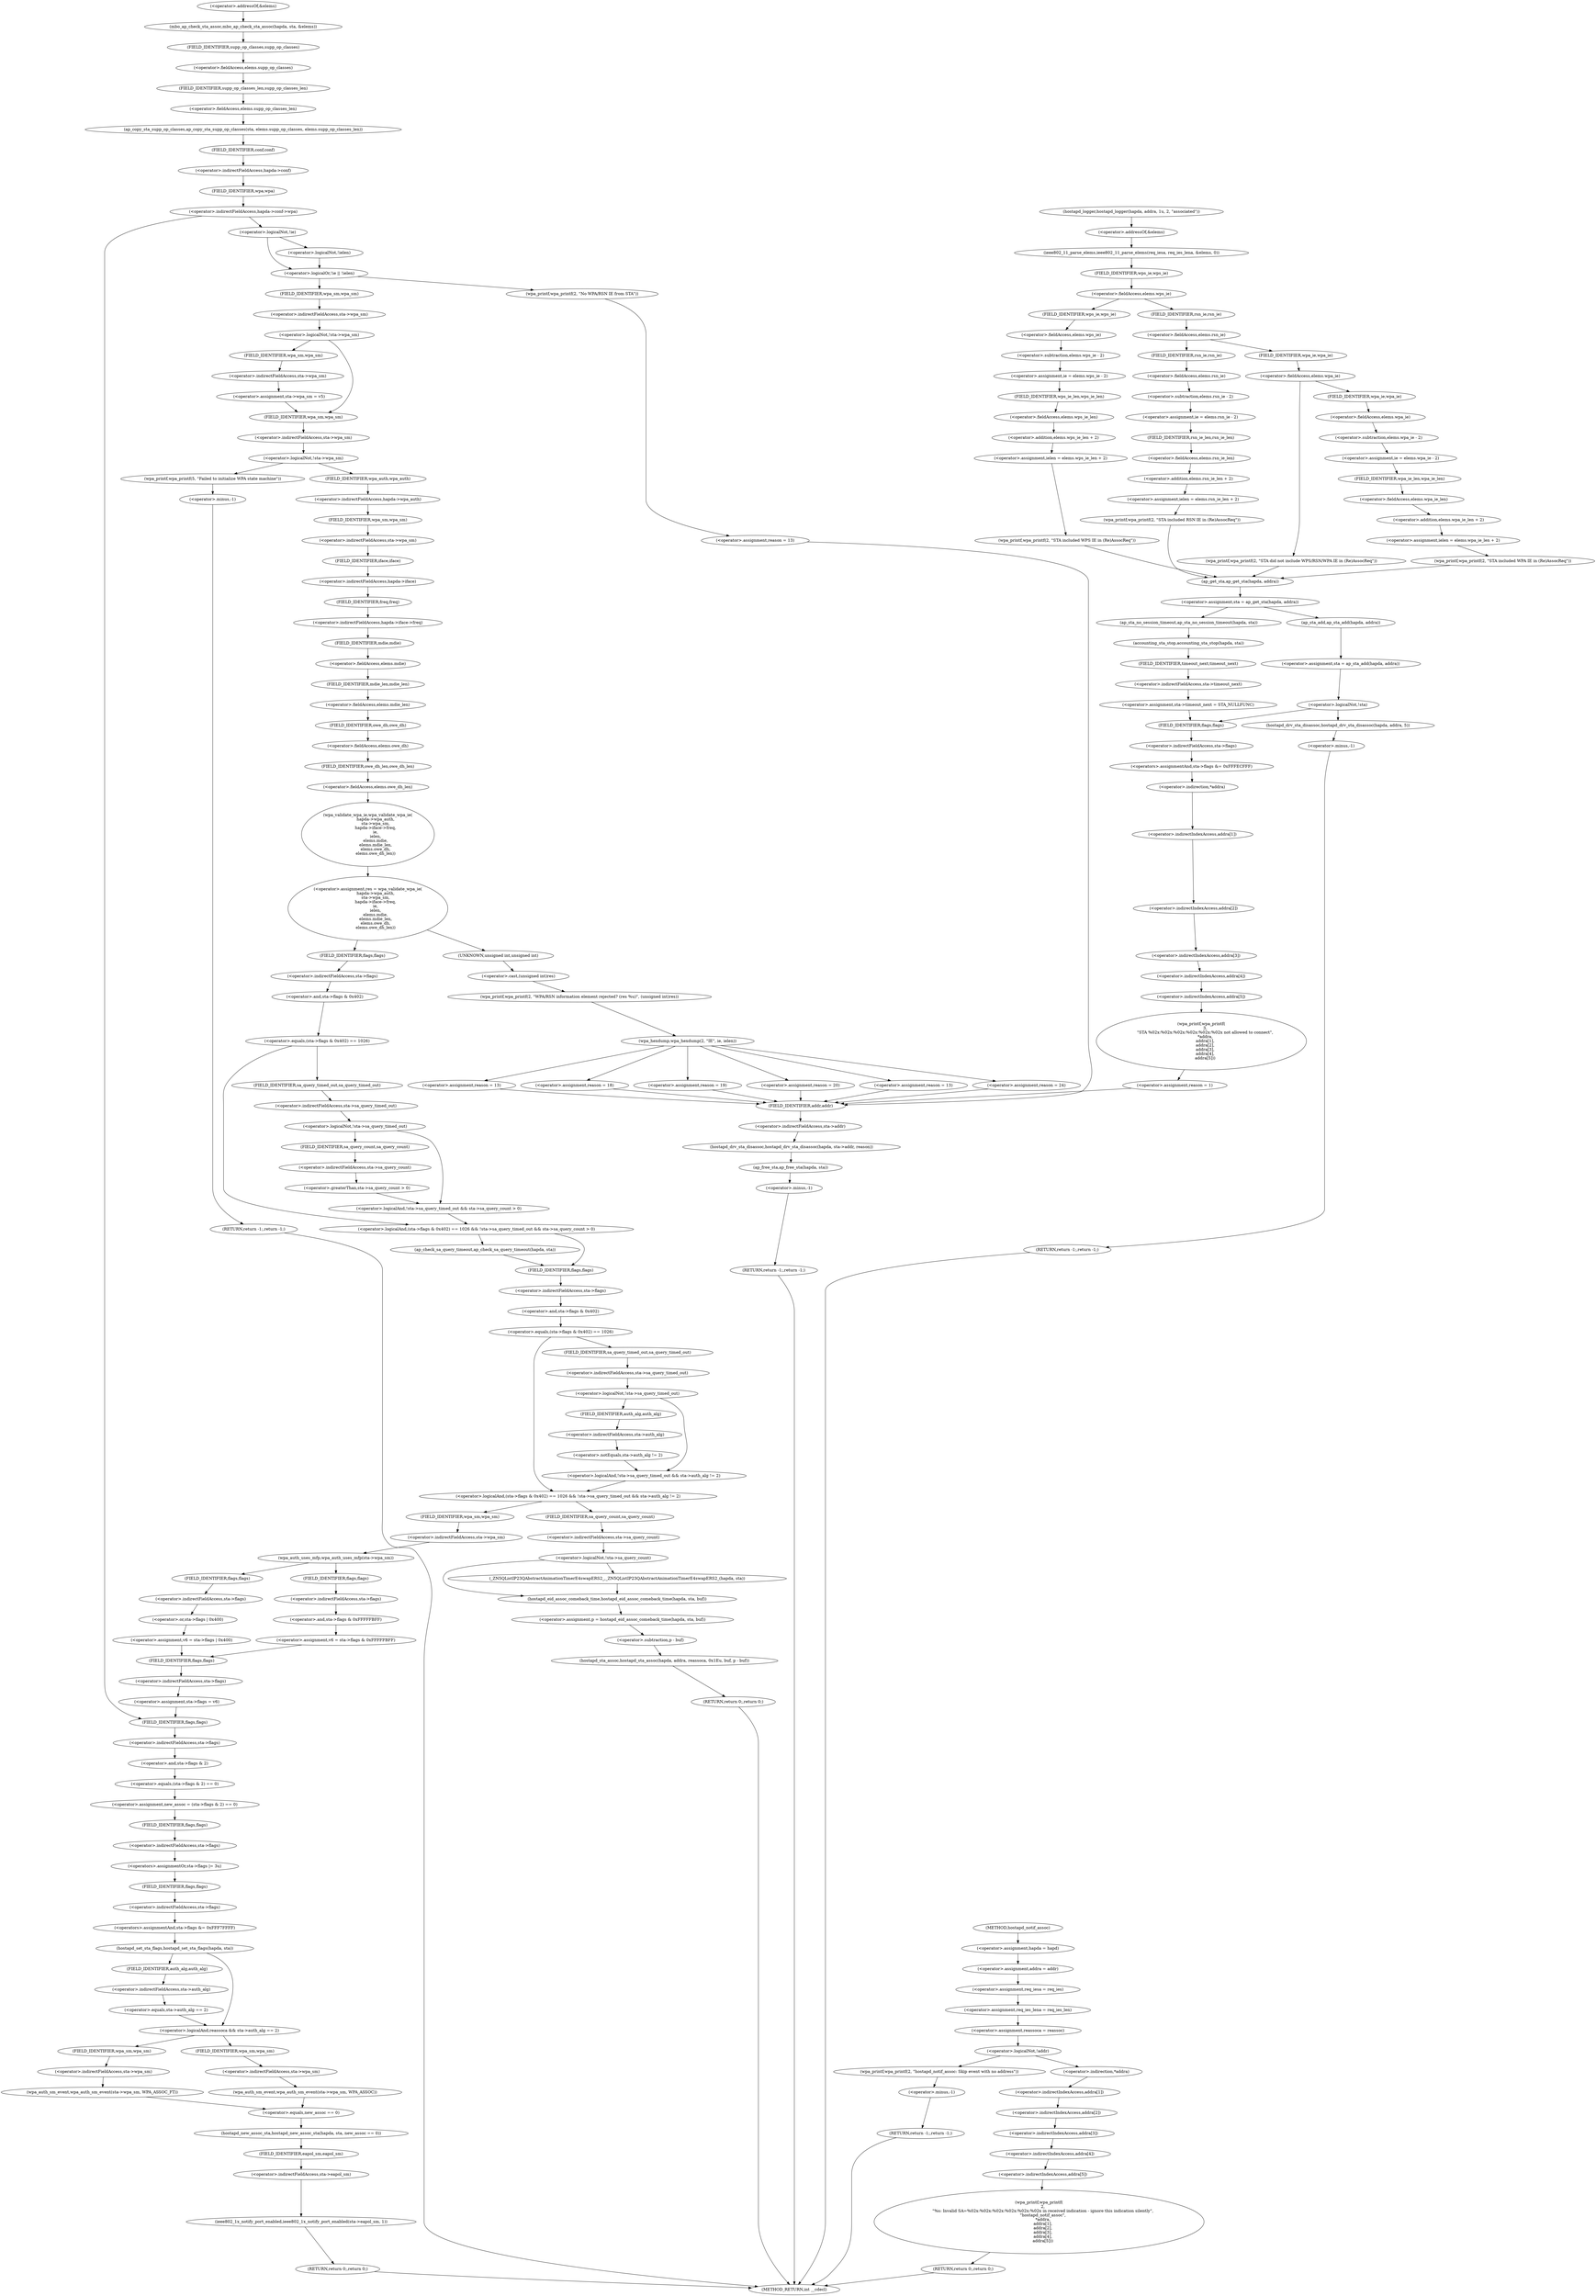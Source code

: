 digraph hostapd_notif_assoc {  
"1000140" [label = "(<operator>.assignment,hapda = hapd)" ]
"1000143" [label = "(<operator>.assignment,addra = addr)" ]
"1000146" [label = "(<operator>.assignment,req_iesa = req_ies)" ]
"1000149" [label = "(<operator>.assignment,req_ies_lena = req_ies_len)" ]
"1000152" [label = "(<operator>.assignment,reassoca = reassoc)" ]
"1000156" [label = "(<operator>.logicalNot,!addr)" ]
"1000159" [label = "(wpa_printf,wpa_printf(2, \"hostapd_notif_assoc: Skip event with no address\"))" ]
"1000162" [label = "(RETURN,return -1;,return -1;)" ]
"1000163" [label = "(<operator>.minus,-1)" ]
"1000166" [label = "(wpa_printf,wpa_printf(\n      2,\n      \"%s: Invalid SA=%02x:%02x:%02x:%02x:%02x:%02x in received indication - ignore this indication silently\",\n      \"hostapd_notif_assoc\",\n      *addra,\n      addra[1],\n      addra[2],\n      addra[3],\n      addra[4],\n      addra[5]))" ]
"1000170" [label = "(<operator>.indirection,*addra)" ]
"1000172" [label = "(<operator>.indirectIndexAccess,addra[1])" ]
"1000175" [label = "(<operator>.indirectIndexAccess,addra[2])" ]
"1000178" [label = "(<operator>.indirectIndexAccess,addra[3])" ]
"1000181" [label = "(<operator>.indirectIndexAccess,addra[4])" ]
"1000184" [label = "(<operator>.indirectIndexAccess,addra[5])" ]
"1000187" [label = "(RETURN,return 0;,return 0;)" ]
"1000189" [label = "(hostapd_logger,hostapd_logger(hapda, addra, 1u, 2, \"associated\"))" ]
"1000195" [label = "(ieee802_11_parse_elems,ieee802_11_parse_elems(req_iesa, req_ies_lena, &elems, 0))" ]
"1000198" [label = "(<operator>.addressOf,&elems)" ]
"1000202" [label = "(<operator>.fieldAccess,elems.wps_ie)" ]
"1000204" [label = "(FIELD_IDENTIFIER,wps_ie,wps_ie)" ]
"1000206" [label = "(<operator>.assignment,ie = elems.wps_ie - 2)" ]
"1000208" [label = "(<operator>.subtraction,elems.wps_ie - 2)" ]
"1000209" [label = "(<operator>.fieldAccess,elems.wps_ie)" ]
"1000211" [label = "(FIELD_IDENTIFIER,wps_ie,wps_ie)" ]
"1000213" [label = "(<operator>.assignment,ielen = elems.wps_ie_len + 2)" ]
"1000215" [label = "(<operator>.addition,elems.wps_ie_len + 2)" ]
"1000216" [label = "(<operator>.fieldAccess,elems.wps_ie_len)" ]
"1000218" [label = "(FIELD_IDENTIFIER,wps_ie_len,wps_ie_len)" ]
"1000220" [label = "(wpa_printf,wpa_printf(2, \"STA included WPS IE in (Re)AssocReq\"))" ]
"1000225" [label = "(<operator>.fieldAccess,elems.rsn_ie)" ]
"1000227" [label = "(FIELD_IDENTIFIER,rsn_ie,rsn_ie)" ]
"1000229" [label = "(<operator>.assignment,ie = elems.rsn_ie - 2)" ]
"1000231" [label = "(<operator>.subtraction,elems.rsn_ie - 2)" ]
"1000232" [label = "(<operator>.fieldAccess,elems.rsn_ie)" ]
"1000234" [label = "(FIELD_IDENTIFIER,rsn_ie,rsn_ie)" ]
"1000236" [label = "(<operator>.assignment,ielen = elems.rsn_ie_len + 2)" ]
"1000238" [label = "(<operator>.addition,elems.rsn_ie_len + 2)" ]
"1000239" [label = "(<operator>.fieldAccess,elems.rsn_ie_len)" ]
"1000241" [label = "(FIELD_IDENTIFIER,rsn_ie_len,rsn_ie_len)" ]
"1000243" [label = "(wpa_printf,wpa_printf(2, \"STA included RSN IE in (Re)AssocReq\"))" ]
"1000248" [label = "(<operator>.fieldAccess,elems.wpa_ie)" ]
"1000250" [label = "(FIELD_IDENTIFIER,wpa_ie,wpa_ie)" ]
"1000252" [label = "(<operator>.assignment,ie = elems.wpa_ie - 2)" ]
"1000254" [label = "(<operator>.subtraction,elems.wpa_ie - 2)" ]
"1000255" [label = "(<operator>.fieldAccess,elems.wpa_ie)" ]
"1000257" [label = "(FIELD_IDENTIFIER,wpa_ie,wpa_ie)" ]
"1000259" [label = "(<operator>.assignment,ielen = elems.wpa_ie_len + 2)" ]
"1000261" [label = "(<operator>.addition,elems.wpa_ie_len + 2)" ]
"1000262" [label = "(<operator>.fieldAccess,elems.wpa_ie_len)" ]
"1000264" [label = "(FIELD_IDENTIFIER,wpa_ie_len,wpa_ie_len)" ]
"1000266" [label = "(wpa_printf,wpa_printf(2, \"STA included WPA IE in (Re)AssocReq\"))" ]
"1000273" [label = "(wpa_printf,wpa_printf(2, \"STA did not include WPS/RSN/WPA IE in (Re)AssocReq\"))" ]
"1000276" [label = "(<operator>.assignment,sta = ap_get_sta(hapda, addra))" ]
"1000278" [label = "(ap_get_sta,ap_get_sta(hapda, addra))" ]
"1000284" [label = "(ap_sta_no_session_timeout,ap_sta_no_session_timeout(hapda, sta))" ]
"1000287" [label = "(accounting_sta_stop,accounting_sta_stop(hapda, sta))" ]
"1000290" [label = "(<operator>.assignment,sta->timeout_next = STA_NULLFUNC)" ]
"1000291" [label = "(<operator>.indirectFieldAccess,sta->timeout_next)" ]
"1000293" [label = "(FIELD_IDENTIFIER,timeout_next,timeout_next)" ]
"1000297" [label = "(<operator>.assignment,sta = ap_sta_add(hapda, addra))" ]
"1000299" [label = "(ap_sta_add,ap_sta_add(hapda, addra))" ]
"1000303" [label = "(<operator>.logicalNot,!sta)" ]
"1000306" [label = "(hostapd_drv_sta_disassoc,hostapd_drv_sta_disassoc(hapda, addra, 5))" ]
"1000310" [label = "(RETURN,return -1;,return -1;)" ]
"1000311" [label = "(<operator>.minus,-1)" ]
"1000313" [label = "(<operators>.assignmentAnd,sta->flags &= 0xFFFECFFF)" ]
"1000314" [label = "(<operator>.indirectFieldAccess,sta->flags)" ]
"1000316" [label = "(FIELD_IDENTIFIER,flags,flags)" ]
"1000319" [label = "(wpa_printf,wpa_printf(\n      3,\n      \"STA %02x:%02x:%02x:%02x:%02x:%02x not allowed to connect\",\n      *addra,\n      addra[1],\n      addra[2],\n      addra[3],\n      addra[4],\n      addra[5]))" ]
"1000322" [label = "(<operator>.indirection,*addra)" ]
"1000324" [label = "(<operator>.indirectIndexAccess,addra[1])" ]
"1000327" [label = "(<operator>.indirectIndexAccess,addra[2])" ]
"1000330" [label = "(<operator>.indirectIndexAccess,addra[3])" ]
"1000333" [label = "(<operator>.indirectIndexAccess,addra[4])" ]
"1000336" [label = "(<operator>.indirectIndexAccess,addra[5])" ]
"1000339" [label = "(<operator>.assignment,reason = 1)" ]
"1000343" [label = "(hostapd_drv_sta_disassoc,hostapd_drv_sta_disassoc(hapda, sta->addr, reason))" ]
"1000345" [label = "(<operator>.indirectFieldAccess,sta->addr)" ]
"1000347" [label = "(FIELD_IDENTIFIER,addr,addr)" ]
"1000349" [label = "(ap_free_sta,ap_free_sta(hapda, sta))" ]
"1000352" [label = "(RETURN,return -1;,return -1;)" ]
"1000353" [label = "(<operator>.minus,-1)" ]
"1000355" [label = "(mbo_ap_check_sta_assoc,mbo_ap_check_sta_assoc(hapda, sta, &elems))" ]
"1000358" [label = "(<operator>.addressOf,&elems)" ]
"1000360" [label = "(ap_copy_sta_supp_op_classes,ap_copy_sta_supp_op_classes(sta, elems.supp_op_classes, elems.supp_op_classes_len))" ]
"1000362" [label = "(<operator>.fieldAccess,elems.supp_op_classes)" ]
"1000364" [label = "(FIELD_IDENTIFIER,supp_op_classes,supp_op_classes)" ]
"1000365" [label = "(<operator>.fieldAccess,elems.supp_op_classes_len)" ]
"1000367" [label = "(FIELD_IDENTIFIER,supp_op_classes_len,supp_op_classes_len)" ]
"1000369" [label = "(<operator>.indirectFieldAccess,hapda->conf->wpa)" ]
"1000370" [label = "(<operator>.indirectFieldAccess,hapda->conf)" ]
"1000372" [label = "(FIELD_IDENTIFIER,conf,conf)" ]
"1000373" [label = "(FIELD_IDENTIFIER,wpa,wpa)" ]
"1000376" [label = "(<operator>.logicalOr,!ie || !ielen)" ]
"1000377" [label = "(<operator>.logicalNot,!ie)" ]
"1000379" [label = "(<operator>.logicalNot,!ielen)" ]
"1000382" [label = "(wpa_printf,wpa_printf(2, \"No WPA/RSN IE from STA\"))" ]
"1000385" [label = "(<operator>.assignment,reason = 13)" ]
"1000390" [label = "(<operator>.logicalNot,!sta->wpa_sm)" ]
"1000391" [label = "(<operator>.indirectFieldAccess,sta->wpa_sm)" ]
"1000393" [label = "(FIELD_IDENTIFIER,wpa_sm,wpa_sm)" ]
"1000395" [label = "(<operator>.assignment,sta->wpa_sm = v5)" ]
"1000396" [label = "(<operator>.indirectFieldAccess,sta->wpa_sm)" ]
"1000398" [label = "(FIELD_IDENTIFIER,wpa_sm,wpa_sm)" ]
"1000401" [label = "(<operator>.logicalNot,!sta->wpa_sm)" ]
"1000402" [label = "(<operator>.indirectFieldAccess,sta->wpa_sm)" ]
"1000404" [label = "(FIELD_IDENTIFIER,wpa_sm,wpa_sm)" ]
"1000406" [label = "(wpa_printf,wpa_printf(5, \"Failed to initialize WPA state machine\"))" ]
"1000409" [label = "(RETURN,return -1;,return -1;)" ]
"1000410" [label = "(<operator>.minus,-1)" ]
"1000412" [label = "(<operator>.assignment,res = wpa_validate_wpa_ie(\n            hapda->wpa_auth,\n            sta->wpa_sm,\n            hapda->iface->freq,\n            ie,\n            ielen,\n            elems.mdie,\n            elems.mdie_len,\n            elems.owe_dh,\n            elems.owe_dh_len))" ]
"1000414" [label = "(wpa_validate_wpa_ie,wpa_validate_wpa_ie(\n            hapda->wpa_auth,\n            sta->wpa_sm,\n            hapda->iface->freq,\n            ie,\n            ielen,\n            elems.mdie,\n            elems.mdie_len,\n            elems.owe_dh,\n            elems.owe_dh_len))" ]
"1000415" [label = "(<operator>.indirectFieldAccess,hapda->wpa_auth)" ]
"1000417" [label = "(FIELD_IDENTIFIER,wpa_auth,wpa_auth)" ]
"1000418" [label = "(<operator>.indirectFieldAccess,sta->wpa_sm)" ]
"1000420" [label = "(FIELD_IDENTIFIER,wpa_sm,wpa_sm)" ]
"1000421" [label = "(<operator>.indirectFieldAccess,hapda->iface->freq)" ]
"1000422" [label = "(<operator>.indirectFieldAccess,hapda->iface)" ]
"1000424" [label = "(FIELD_IDENTIFIER,iface,iface)" ]
"1000425" [label = "(FIELD_IDENTIFIER,freq,freq)" ]
"1000428" [label = "(<operator>.fieldAccess,elems.mdie)" ]
"1000430" [label = "(FIELD_IDENTIFIER,mdie,mdie)" ]
"1000431" [label = "(<operator>.fieldAccess,elems.mdie_len)" ]
"1000433" [label = "(FIELD_IDENTIFIER,mdie_len,mdie_len)" ]
"1000434" [label = "(<operator>.fieldAccess,elems.owe_dh)" ]
"1000436" [label = "(FIELD_IDENTIFIER,owe_dh,owe_dh)" ]
"1000437" [label = "(<operator>.fieldAccess,elems.owe_dh_len)" ]
"1000439" [label = "(FIELD_IDENTIFIER,owe_dh_len,owe_dh_len)" ]
"1000443" [label = "(wpa_printf,wpa_printf(2, \"WPA/RSN information element rejected? (res %u)\", (unsigned int)res))" ]
"1000446" [label = "(<operator>.cast,(unsigned int)res)" ]
"1000447" [label = "(UNKNOWN,unsigned int,unsigned int)" ]
"1000449" [label = "(wpa_hexdump,wpa_hexdump(2, \"IE\", ie, ielen))" ]
"1000458" [label = "(<operator>.assignment,reason = 18)" ]
"1000463" [label = "(<operator>.assignment,reason = 19)" ]
"1000468" [label = "(<operator>.assignment,reason = 20)" ]
"1000473" [label = "(<operator>.assignment,reason = 13)" ]
"1000478" [label = "(<operator>.assignment,reason = 24)" ]
"1000483" [label = "(<operator>.assignment,reason = 13)" ]
"1000489" [label = "(<operator>.logicalAnd,(sta->flags & 0x402) == 1026 && !sta->sa_query_timed_out && sta->sa_query_count > 0)" ]
"1000490" [label = "(<operator>.equals,(sta->flags & 0x402) == 1026)" ]
"1000491" [label = "(<operator>.and,sta->flags & 0x402)" ]
"1000492" [label = "(<operator>.indirectFieldAccess,sta->flags)" ]
"1000494" [label = "(FIELD_IDENTIFIER,flags,flags)" ]
"1000497" [label = "(<operator>.logicalAnd,!sta->sa_query_timed_out && sta->sa_query_count > 0)" ]
"1000498" [label = "(<operator>.logicalNot,!sta->sa_query_timed_out)" ]
"1000499" [label = "(<operator>.indirectFieldAccess,sta->sa_query_timed_out)" ]
"1000501" [label = "(FIELD_IDENTIFIER,sa_query_timed_out,sa_query_timed_out)" ]
"1000502" [label = "(<operator>.greaterThan,sta->sa_query_count > 0)" ]
"1000503" [label = "(<operator>.indirectFieldAccess,sta->sa_query_count)" ]
"1000505" [label = "(FIELD_IDENTIFIER,sa_query_count,sa_query_count)" ]
"1000507" [label = "(ap_check_sa_query_timeout,ap_check_sa_query_timeout(hapda, sta))" ]
"1000511" [label = "(<operator>.logicalAnd,(sta->flags & 0x402) == 1026 && !sta->sa_query_timed_out && sta->auth_alg != 2)" ]
"1000512" [label = "(<operator>.equals,(sta->flags & 0x402) == 1026)" ]
"1000513" [label = "(<operator>.and,sta->flags & 0x402)" ]
"1000514" [label = "(<operator>.indirectFieldAccess,sta->flags)" ]
"1000516" [label = "(FIELD_IDENTIFIER,flags,flags)" ]
"1000519" [label = "(<operator>.logicalAnd,!sta->sa_query_timed_out && sta->auth_alg != 2)" ]
"1000520" [label = "(<operator>.logicalNot,!sta->sa_query_timed_out)" ]
"1000521" [label = "(<operator>.indirectFieldAccess,sta->sa_query_timed_out)" ]
"1000523" [label = "(FIELD_IDENTIFIER,sa_query_timed_out,sa_query_timed_out)" ]
"1000524" [label = "(<operator>.notEquals,sta->auth_alg != 2)" ]
"1000525" [label = "(<operator>.indirectFieldAccess,sta->auth_alg)" ]
"1000527" [label = "(FIELD_IDENTIFIER,auth_alg,auth_alg)" ]
"1000531" [label = "(<operator>.logicalNot,!sta->sa_query_count)" ]
"1000532" [label = "(<operator>.indirectFieldAccess,sta->sa_query_count)" ]
"1000534" [label = "(FIELD_IDENTIFIER,sa_query_count,sa_query_count)" ]
"1000535" [label = "(_ZN5QListIP23QAbstractAnimationTimerE4swapERS2_,_ZN5QListIP23QAbstractAnimationTimerE4swapERS2_(hapda, sta))" ]
"1000538" [label = "(<operator>.assignment,p = hostapd_eid_assoc_comeback_time(hapda, sta, buf))" ]
"1000540" [label = "(hostapd_eid_assoc_comeback_time,hostapd_eid_assoc_comeback_time(hapda, sta, buf))" ]
"1000544" [label = "(hostapd_sta_assoc,hostapd_sta_assoc(hapda, addra, reassoca, 0x1Eu, buf, p - buf))" ]
"1000550" [label = "(<operator>.subtraction,p - buf)" ]
"1000553" [label = "(RETURN,return 0;,return 0;)" ]
"1000556" [label = "(wpa_auth_uses_mfp,wpa_auth_uses_mfp(sta->wpa_sm))" ]
"1000557" [label = "(<operator>.indirectFieldAccess,sta->wpa_sm)" ]
"1000559" [label = "(FIELD_IDENTIFIER,wpa_sm,wpa_sm)" ]
"1000560" [label = "(<operator>.assignment,v6 = sta->flags | 0x400)" ]
"1000562" [label = "(<operator>.or,sta->flags | 0x400)" ]
"1000563" [label = "(<operator>.indirectFieldAccess,sta->flags)" ]
"1000565" [label = "(FIELD_IDENTIFIER,flags,flags)" ]
"1000568" [label = "(<operator>.assignment,v6 = sta->flags & 0xFFFFFBFF)" ]
"1000570" [label = "(<operator>.and,sta->flags & 0xFFFFFBFF)" ]
"1000571" [label = "(<operator>.indirectFieldAccess,sta->flags)" ]
"1000573" [label = "(FIELD_IDENTIFIER,flags,flags)" ]
"1000575" [label = "(<operator>.assignment,sta->flags = v6)" ]
"1000576" [label = "(<operator>.indirectFieldAccess,sta->flags)" ]
"1000578" [label = "(FIELD_IDENTIFIER,flags,flags)" ]
"1000580" [label = "(<operator>.assignment,new_assoc = (sta->flags & 2) == 0)" ]
"1000582" [label = "(<operator>.equals,(sta->flags & 2) == 0)" ]
"1000583" [label = "(<operator>.and,sta->flags & 2)" ]
"1000584" [label = "(<operator>.indirectFieldAccess,sta->flags)" ]
"1000586" [label = "(FIELD_IDENTIFIER,flags,flags)" ]
"1000589" [label = "(<operators>.assignmentOr,sta->flags |= 3u)" ]
"1000590" [label = "(<operator>.indirectFieldAccess,sta->flags)" ]
"1000592" [label = "(FIELD_IDENTIFIER,flags,flags)" ]
"1000594" [label = "(<operators>.assignmentAnd,sta->flags &= 0xFFF7FFFF)" ]
"1000595" [label = "(<operator>.indirectFieldAccess,sta->flags)" ]
"1000597" [label = "(FIELD_IDENTIFIER,flags,flags)" ]
"1000599" [label = "(hostapd_set_sta_flags,hostapd_set_sta_flags(hapda, sta))" ]
"1000603" [label = "(<operator>.logicalAnd,reassoca && sta->auth_alg == 2)" ]
"1000605" [label = "(<operator>.equals,sta->auth_alg == 2)" ]
"1000606" [label = "(<operator>.indirectFieldAccess,sta->auth_alg)" ]
"1000608" [label = "(FIELD_IDENTIFIER,auth_alg,auth_alg)" ]
"1000610" [label = "(wpa_auth_sm_event,wpa_auth_sm_event(sta->wpa_sm, WPA_ASSOC_FT))" ]
"1000611" [label = "(<operator>.indirectFieldAccess,sta->wpa_sm)" ]
"1000613" [label = "(FIELD_IDENTIFIER,wpa_sm,wpa_sm)" ]
"1000616" [label = "(wpa_auth_sm_event,wpa_auth_sm_event(sta->wpa_sm, WPA_ASSOC))" ]
"1000617" [label = "(<operator>.indirectFieldAccess,sta->wpa_sm)" ]
"1000619" [label = "(FIELD_IDENTIFIER,wpa_sm,wpa_sm)" ]
"1000621" [label = "(hostapd_new_assoc_sta,hostapd_new_assoc_sta(hapda, sta, new_assoc == 0))" ]
"1000624" [label = "(<operator>.equals,new_assoc == 0)" ]
"1000627" [label = "(ieee802_1x_notify_port_enabled,ieee802_1x_notify_port_enabled(sta->eapol_sm, 1))" ]
"1000628" [label = "(<operator>.indirectFieldAccess,sta->eapol_sm)" ]
"1000630" [label = "(FIELD_IDENTIFIER,eapol_sm,eapol_sm)" ]
"1000632" [label = "(RETURN,return 0;,return 0;)" ]
"1000117" [label = "(METHOD,hostapd_notif_assoc)" ]
"1000634" [label = "(METHOD_RETURN,int __cdecl)" ]
  "1000140" -> "1000143" 
  "1000143" -> "1000146" 
  "1000146" -> "1000149" 
  "1000149" -> "1000152" 
  "1000152" -> "1000156" 
  "1000156" -> "1000159" 
  "1000156" -> "1000170" 
  "1000159" -> "1000163" 
  "1000162" -> "1000634" 
  "1000163" -> "1000162" 
  "1000166" -> "1000187" 
  "1000170" -> "1000172" 
  "1000172" -> "1000175" 
  "1000175" -> "1000178" 
  "1000178" -> "1000181" 
  "1000181" -> "1000184" 
  "1000184" -> "1000166" 
  "1000187" -> "1000634" 
  "1000189" -> "1000198" 
  "1000195" -> "1000204" 
  "1000198" -> "1000195" 
  "1000202" -> "1000211" 
  "1000202" -> "1000227" 
  "1000204" -> "1000202" 
  "1000206" -> "1000218" 
  "1000208" -> "1000206" 
  "1000209" -> "1000208" 
  "1000211" -> "1000209" 
  "1000213" -> "1000220" 
  "1000215" -> "1000213" 
  "1000216" -> "1000215" 
  "1000218" -> "1000216" 
  "1000220" -> "1000278" 
  "1000225" -> "1000234" 
  "1000225" -> "1000250" 
  "1000227" -> "1000225" 
  "1000229" -> "1000241" 
  "1000231" -> "1000229" 
  "1000232" -> "1000231" 
  "1000234" -> "1000232" 
  "1000236" -> "1000243" 
  "1000238" -> "1000236" 
  "1000239" -> "1000238" 
  "1000241" -> "1000239" 
  "1000243" -> "1000278" 
  "1000248" -> "1000257" 
  "1000248" -> "1000273" 
  "1000250" -> "1000248" 
  "1000252" -> "1000264" 
  "1000254" -> "1000252" 
  "1000255" -> "1000254" 
  "1000257" -> "1000255" 
  "1000259" -> "1000266" 
  "1000261" -> "1000259" 
  "1000262" -> "1000261" 
  "1000264" -> "1000262" 
  "1000266" -> "1000278" 
  "1000273" -> "1000278" 
  "1000276" -> "1000284" 
  "1000276" -> "1000299" 
  "1000278" -> "1000276" 
  "1000284" -> "1000287" 
  "1000287" -> "1000293" 
  "1000290" -> "1000316" 
  "1000291" -> "1000290" 
  "1000293" -> "1000291" 
  "1000297" -> "1000303" 
  "1000299" -> "1000297" 
  "1000303" -> "1000306" 
  "1000303" -> "1000316" 
  "1000306" -> "1000311" 
  "1000310" -> "1000634" 
  "1000311" -> "1000310" 
  "1000313" -> "1000322" 
  "1000314" -> "1000313" 
  "1000316" -> "1000314" 
  "1000319" -> "1000339" 
  "1000322" -> "1000324" 
  "1000324" -> "1000327" 
  "1000327" -> "1000330" 
  "1000330" -> "1000333" 
  "1000333" -> "1000336" 
  "1000336" -> "1000319" 
  "1000339" -> "1000347" 
  "1000343" -> "1000349" 
  "1000345" -> "1000343" 
  "1000347" -> "1000345" 
  "1000349" -> "1000353" 
  "1000352" -> "1000634" 
  "1000353" -> "1000352" 
  "1000355" -> "1000364" 
  "1000358" -> "1000355" 
  "1000360" -> "1000372" 
  "1000362" -> "1000367" 
  "1000364" -> "1000362" 
  "1000365" -> "1000360" 
  "1000367" -> "1000365" 
  "1000369" -> "1000377" 
  "1000369" -> "1000586" 
  "1000370" -> "1000373" 
  "1000372" -> "1000370" 
  "1000373" -> "1000369" 
  "1000376" -> "1000382" 
  "1000376" -> "1000393" 
  "1000377" -> "1000376" 
  "1000377" -> "1000379" 
  "1000379" -> "1000376" 
  "1000382" -> "1000385" 
  "1000385" -> "1000347" 
  "1000390" -> "1000398" 
  "1000390" -> "1000404" 
  "1000391" -> "1000390" 
  "1000393" -> "1000391" 
  "1000395" -> "1000404" 
  "1000396" -> "1000395" 
  "1000398" -> "1000396" 
  "1000401" -> "1000406" 
  "1000401" -> "1000417" 
  "1000402" -> "1000401" 
  "1000404" -> "1000402" 
  "1000406" -> "1000410" 
  "1000409" -> "1000634" 
  "1000410" -> "1000409" 
  "1000412" -> "1000447" 
  "1000412" -> "1000494" 
  "1000414" -> "1000412" 
  "1000415" -> "1000420" 
  "1000417" -> "1000415" 
  "1000418" -> "1000424" 
  "1000420" -> "1000418" 
  "1000421" -> "1000430" 
  "1000422" -> "1000425" 
  "1000424" -> "1000422" 
  "1000425" -> "1000421" 
  "1000428" -> "1000433" 
  "1000430" -> "1000428" 
  "1000431" -> "1000436" 
  "1000433" -> "1000431" 
  "1000434" -> "1000439" 
  "1000436" -> "1000434" 
  "1000437" -> "1000414" 
  "1000439" -> "1000437" 
  "1000443" -> "1000449" 
  "1000446" -> "1000443" 
  "1000447" -> "1000446" 
  "1000449" -> "1000458" 
  "1000449" -> "1000463" 
  "1000449" -> "1000468" 
  "1000449" -> "1000473" 
  "1000449" -> "1000478" 
  "1000449" -> "1000483" 
  "1000458" -> "1000347" 
  "1000463" -> "1000347" 
  "1000468" -> "1000347" 
  "1000473" -> "1000347" 
  "1000478" -> "1000347" 
  "1000483" -> "1000347" 
  "1000489" -> "1000507" 
  "1000489" -> "1000516" 
  "1000490" -> "1000489" 
  "1000490" -> "1000501" 
  "1000491" -> "1000490" 
  "1000492" -> "1000491" 
  "1000494" -> "1000492" 
  "1000497" -> "1000489" 
  "1000498" -> "1000497" 
  "1000498" -> "1000505" 
  "1000499" -> "1000498" 
  "1000501" -> "1000499" 
  "1000502" -> "1000497" 
  "1000503" -> "1000502" 
  "1000505" -> "1000503" 
  "1000507" -> "1000516" 
  "1000511" -> "1000534" 
  "1000511" -> "1000559" 
  "1000512" -> "1000511" 
  "1000512" -> "1000523" 
  "1000513" -> "1000512" 
  "1000514" -> "1000513" 
  "1000516" -> "1000514" 
  "1000519" -> "1000511" 
  "1000520" -> "1000519" 
  "1000520" -> "1000527" 
  "1000521" -> "1000520" 
  "1000523" -> "1000521" 
  "1000524" -> "1000519" 
  "1000525" -> "1000524" 
  "1000527" -> "1000525" 
  "1000531" -> "1000535" 
  "1000531" -> "1000540" 
  "1000532" -> "1000531" 
  "1000534" -> "1000532" 
  "1000535" -> "1000540" 
  "1000538" -> "1000550" 
  "1000540" -> "1000538" 
  "1000544" -> "1000553" 
  "1000550" -> "1000544" 
  "1000553" -> "1000634" 
  "1000556" -> "1000565" 
  "1000556" -> "1000573" 
  "1000557" -> "1000556" 
  "1000559" -> "1000557" 
  "1000560" -> "1000578" 
  "1000562" -> "1000560" 
  "1000563" -> "1000562" 
  "1000565" -> "1000563" 
  "1000568" -> "1000578" 
  "1000570" -> "1000568" 
  "1000571" -> "1000570" 
  "1000573" -> "1000571" 
  "1000575" -> "1000586" 
  "1000576" -> "1000575" 
  "1000578" -> "1000576" 
  "1000580" -> "1000592" 
  "1000582" -> "1000580" 
  "1000583" -> "1000582" 
  "1000584" -> "1000583" 
  "1000586" -> "1000584" 
  "1000589" -> "1000597" 
  "1000590" -> "1000589" 
  "1000592" -> "1000590" 
  "1000594" -> "1000599" 
  "1000595" -> "1000594" 
  "1000597" -> "1000595" 
  "1000599" -> "1000603" 
  "1000599" -> "1000608" 
  "1000603" -> "1000613" 
  "1000603" -> "1000619" 
  "1000605" -> "1000603" 
  "1000606" -> "1000605" 
  "1000608" -> "1000606" 
  "1000610" -> "1000624" 
  "1000611" -> "1000610" 
  "1000613" -> "1000611" 
  "1000616" -> "1000624" 
  "1000617" -> "1000616" 
  "1000619" -> "1000617" 
  "1000621" -> "1000630" 
  "1000624" -> "1000621" 
  "1000627" -> "1000632" 
  "1000628" -> "1000627" 
  "1000630" -> "1000628" 
  "1000632" -> "1000634" 
  "1000117" -> "1000140" 
}
